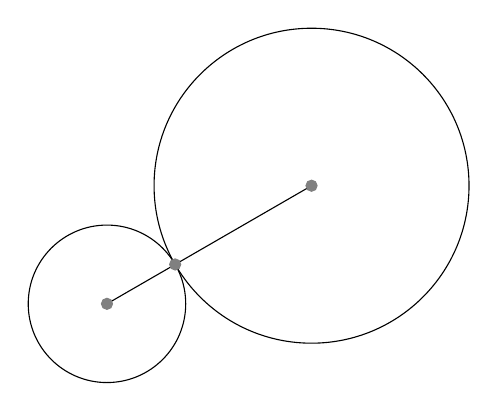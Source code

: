 \begin{tikzpicture}
    \coordinate (A) at (0, 0);
    \draw (A) circle (1);

    \coordinate (Kiss) at ({sqrt(3) / 2}, 1/2);

    \coordinate (B) at ({3 / 2 * sqrt(3)}, 3/2);
    \draw (B) circle (2);

    \draw (A) -- (B);

    \filldraw [gray] (A) circle (2pt);
    \filldraw [gray] (B) circle (2pt);
    \filldraw [gray] (Kiss) circle (2pt);
\end{tikzpicture}
